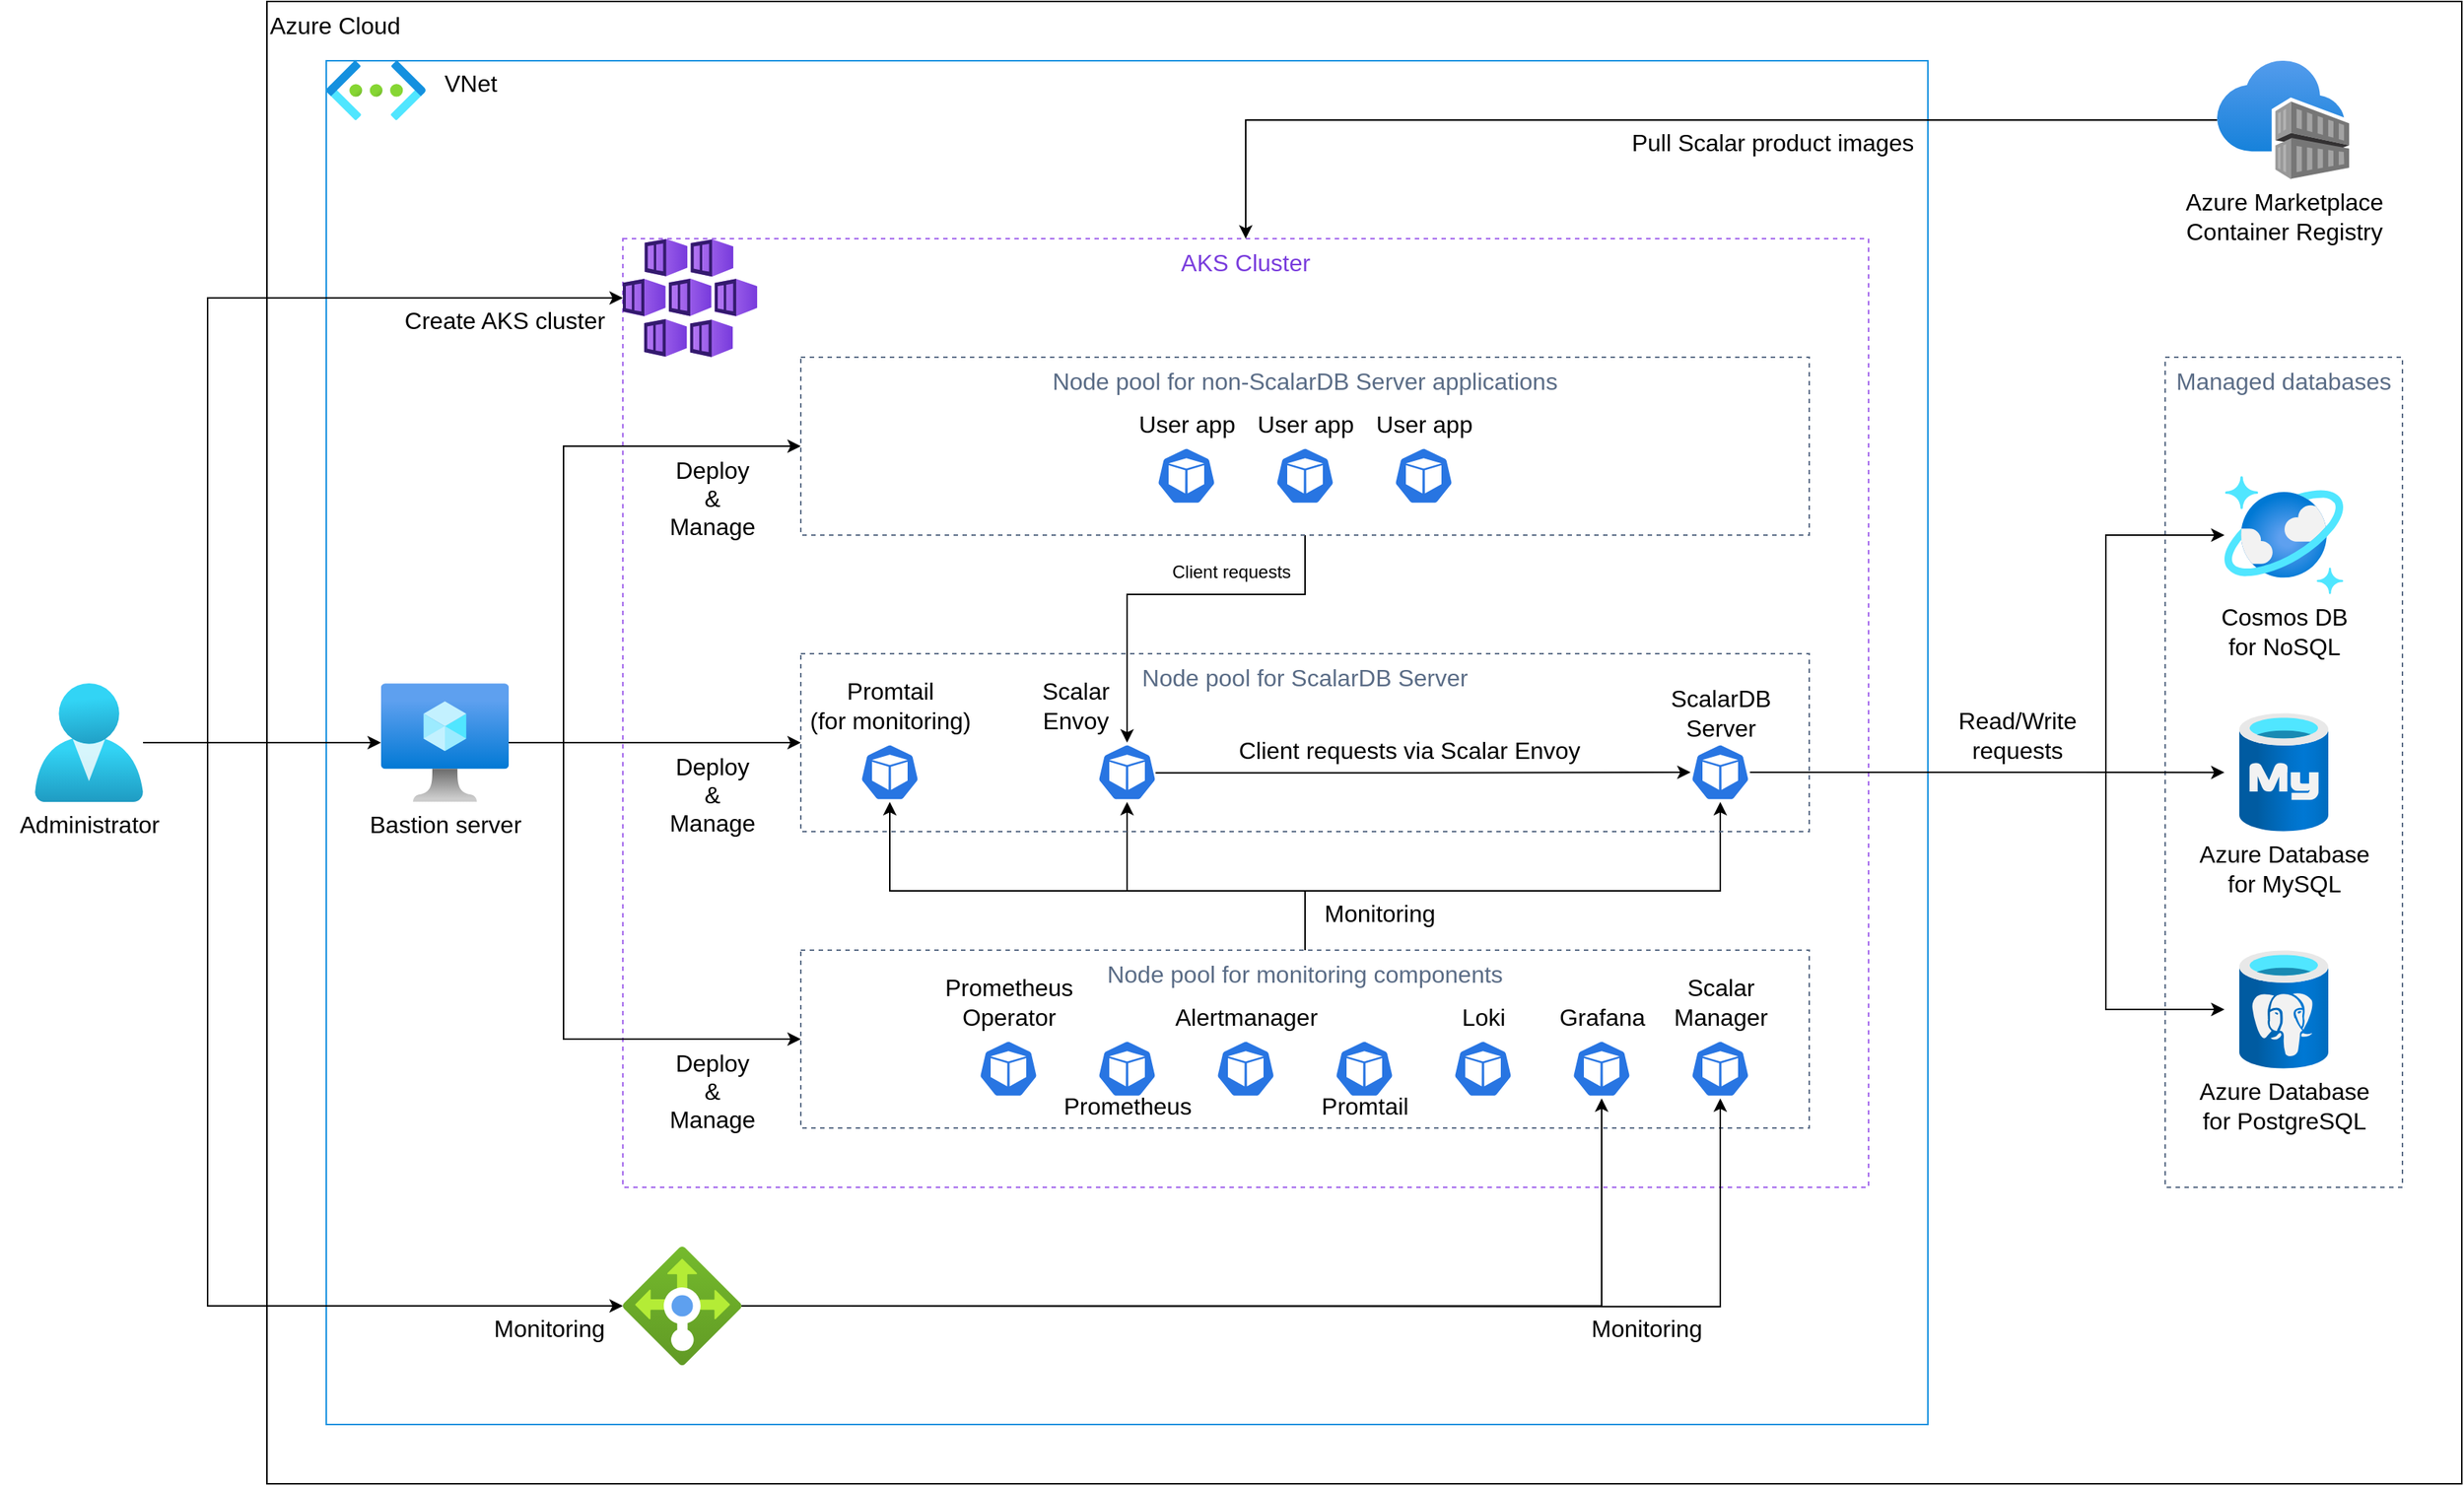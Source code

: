<mxfile version="21.6.3" type="google">
  <diagram id="od8Rnb8N7IRgNO0WA-l_" name="ページ1">
    <mxGraphModel grid="1" page="1" gridSize="10" guides="1" tooltips="1" connect="1" arrows="1" fold="1" pageScale="1" pageWidth="827" pageHeight="1169" math="0" shadow="0">
      <root>
        <mxCell id="0" />
        <mxCell id="1" parent="0" />
        <mxCell id="ggzyPnf8_bxXacelmLmM-10" value="Azure Cloud" style="fillColor=none;strokeColor=#000000;verticalAlign=top;fontStyle=0;fontColor=#000000;fontFamily=Helvetica;fontSize=16;align=left;" vertex="1" parent="1">
          <mxGeometry x="-680" y="80" width="1480" height="1000" as="geometry" />
        </mxCell>
        <mxCell id="ggzyPnf8_bxXacelmLmM-8" value="" style="fillColor=none;strokeColor=#1490df;verticalAlign=top;fontStyle=0;fontColor=#5A6C86;fontFamily=Helvetica;fontSize=12;align=left;" vertex="1" parent="1">
          <mxGeometry x="-640" y="120" width="1080" height="920" as="geometry" />
        </mxCell>
        <mxCell id="XumjTPw2hBYQ-sRrh7FU-17" value="AKS Cluster" style="fillColor=none;strokeColor=#a265ec;dashed=1;verticalAlign=top;fontStyle=0;fontColor=#7a3ddd;strokeWidth=1;fontSize=16;" vertex="1" parent="1">
          <mxGeometry x="-440" y="240" width="840" height="640" as="geometry" />
        </mxCell>
        <mxCell id="tqQFtVf9cBMd6XpxgD0x-8" style="edgeStyle=orthogonalEdgeStyle;rounded=0;orthogonalLoop=1;jettySize=auto;html=1;entryX=0.5;entryY=0;entryDx=0;entryDy=0;entryPerimeter=0;" edge="1" parent="1" source="tqQFtVf9cBMd6XpxgD0x-2" target="ggzyPnf8_bxXacelmLmM-24">
          <mxGeometry relative="1" as="geometry">
            <Array as="points">
              <mxPoint x="20" y="480" />
              <mxPoint x="-100" y="480" />
            </Array>
            <mxPoint x="-100" y="587.159" as="targetPoint" />
          </mxGeometry>
        </mxCell>
        <mxCell id="tqQFtVf9cBMd6XpxgD0x-2" value="Node pool for non-ScalarDB Server applications" style="fillColor=none;strokeColor=#5A6C86;dashed=1;verticalAlign=top;fontStyle=0;fontColor=#5A6C86;fontFamily=Helvetica;fontSize=16;" vertex="1" parent="1">
          <mxGeometry x="-320" y="320" width="680" height="120" as="geometry" />
        </mxCell>
        <mxCell id="XumjTPw2hBYQ-sRrh7FU-35" style="edgeStyle=orthogonalEdgeStyle;rounded=0;orthogonalLoop=1;jettySize=auto;html=1;fontFamily=Helvetica;fontSize=12;fontColor=#D05C17;" edge="1" parent="1" source="ggzyPnf8_bxXacelmLmM-14" target="ggzyPnf8_bxXacelmLmM-11">
          <mxGeometry relative="1" as="geometry">
            <mxPoint x="-763.636" y="580" as="sourcePoint" />
            <mxPoint x="-600" y="580" as="targetPoint" />
          </mxGeometry>
        </mxCell>
        <mxCell id="eG7ZQN_vo8qLT-gt9y6S-61" style="edgeStyle=orthogonalEdgeStyle;rounded=0;orthogonalLoop=1;jettySize=auto;html=1;entryX=0;entryY=0.5;entryDx=0;entryDy=0;entryPerimeter=0;" edge="1" parent="1" source="ggzyPnf8_bxXacelmLmM-14">
          <mxGeometry relative="1" as="geometry">
            <Array as="points">
              <mxPoint x="-720" y="580" />
              <mxPoint x="-720" y="280" />
            </Array>
            <mxPoint x="-763.636" y="580" as="sourcePoint" />
            <mxPoint x="-440" y="280" as="targetPoint" />
          </mxGeometry>
        </mxCell>
        <mxCell id="XumjTPw2hBYQ-sRrh7FU-36" value="Managed databases" style="fillColor=none;strokeColor=#5A6C86;dashed=1;verticalAlign=top;fontStyle=0;fontColor=#5A6C86;fontFamily=Helvetica;fontSize=16;" vertex="1" parent="1">
          <mxGeometry x="600" y="320" width="160" height="560" as="geometry" />
        </mxCell>
        <mxCell id="eG7ZQN_vo8qLT-gt9y6S-23" style="edgeStyle=orthogonalEdgeStyle;rounded=0;orthogonalLoop=1;jettySize=auto;html=1;entryX=0;entryY=0.5;entryDx=0;entryDy=0;entryPerimeter=0;" edge="1" parent="1" source="ggzyPnf8_bxXacelmLmM-25">
          <mxGeometry relative="1" as="geometry">
            <Array as="points">
              <mxPoint x="560" y="600" />
              <mxPoint x="560" y="440" />
            </Array>
            <mxPoint x="320.0" y="600.034" as="sourcePoint" />
            <mxPoint x="640" y="440" as="targetPoint" />
          </mxGeometry>
        </mxCell>
        <mxCell id="eG7ZQN_vo8qLT-gt9y6S-40" style="edgeStyle=orthogonalEdgeStyle;rounded=0;orthogonalLoop=1;jettySize=auto;html=1;" edge="1" parent="1" source="ggzyPnf8_bxXacelmLmM-25">
          <mxGeometry relative="1" as="geometry">
            <Array as="points">
              <mxPoint x="560" y="600" />
              <mxPoint x="560" y="760" />
            </Array>
            <mxPoint x="320.0" y="600.034" as="sourcePoint" />
            <mxPoint x="640" y="760" as="targetPoint" />
          </mxGeometry>
        </mxCell>
        <mxCell id="eG7ZQN_vo8qLT-gt9y6S-41" style="edgeStyle=orthogonalEdgeStyle;rounded=0;orthogonalLoop=1;jettySize=auto;html=1;" edge="1" parent="1" source="ggzyPnf8_bxXacelmLmM-25">
          <mxGeometry relative="1" as="geometry">
            <Array as="points" />
            <mxPoint x="320.0" y="600.034" as="sourcePoint" />
            <mxPoint x="640" y="600.1" as="targetPoint" />
          </mxGeometry>
        </mxCell>
        <mxCell id="eG7ZQN_vo8qLT-gt9y6S-33" style="edgeStyle=orthogonalEdgeStyle;rounded=0;orthogonalLoop=1;jettySize=auto;html=1;entryX=0.5;entryY=1;entryDx=0;entryDy=0;entryPerimeter=0;" edge="1" parent="1" source="XumjTPw2hBYQ-sRrh7FU-18" target="ggzyPnf8_bxXacelmLmM-24">
          <mxGeometry relative="1" as="geometry">
            <Array as="points">
              <mxPoint x="20" y="680" />
              <mxPoint x="-100" y="680" />
            </Array>
            <mxPoint x="-100" y="612.841" as="targetPoint" />
          </mxGeometry>
        </mxCell>
        <mxCell id="eG7ZQN_vo8qLT-gt9y6S-34" style="edgeStyle=orthogonalEdgeStyle;rounded=0;orthogonalLoop=1;jettySize=auto;html=1;entryX=0.5;entryY=1;entryDx=0;entryDy=0;entryPerimeter=0;" edge="1" parent="1" source="XumjTPw2hBYQ-sRrh7FU-18" target="ggzyPnf8_bxXacelmLmM-25">
          <mxGeometry relative="1" as="geometry">
            <Array as="points">
              <mxPoint x="20" y="680" />
              <mxPoint x="300" y="680" />
            </Array>
            <mxPoint x="299.966" y="612.841" as="targetPoint" />
          </mxGeometry>
        </mxCell>
        <mxCell id="eG7ZQN_vo8qLT-gt9y6S-68" style="edgeStyle=orthogonalEdgeStyle;rounded=0;orthogonalLoop=1;jettySize=auto;html=1;entryX=0.5;entryY=1;entryDx=0;entryDy=0;entryPerimeter=0;" edge="1" parent="1" source="XumjTPw2hBYQ-sRrh7FU-18" target="ggzyPnf8_bxXacelmLmM-23">
          <mxGeometry relative="1" as="geometry">
            <Array as="points">
              <mxPoint x="20" y="680" />
              <mxPoint x="-260" y="680" />
            </Array>
            <mxPoint x="-260" y="612.841" as="targetPoint" />
          </mxGeometry>
        </mxCell>
        <mxCell id="XumjTPw2hBYQ-sRrh7FU-18" value="Node pool for monitoring components" style="fillColor=none;strokeColor=#5A6C86;dashed=1;verticalAlign=top;fontStyle=0;fontColor=#5A6C86;fontFamily=Helvetica;fontSize=16;" vertex="1" parent="1">
          <mxGeometry x="-320" y="720" width="680" height="120" as="geometry" />
        </mxCell>
        <mxCell id="XumjTPw2hBYQ-sRrh7FU-22" value="Node pool for ScalarDB Server" style="fillColor=none;strokeColor=#5A6C86;dashed=1;verticalAlign=top;fontStyle=0;fontColor=#5A6C86;fontFamily=Helvetica;fontSize=16;" vertex="1" parent="1">
          <mxGeometry x="-320" y="520" width="680" height="120" as="geometry" />
        </mxCell>
        <mxCell id="XumjTPw2hBYQ-sRrh7FU-32" value="" style="edgeStyle=orthogonalEdgeStyle;rounded=0;orthogonalLoop=1;jettySize=auto;html=1;fontFamily=Helvetica;fontSize=12;fontColor=#D05C17;exitX=1;exitY=0.5;exitDx=0;exitDy=0;exitPerimeter=0;entryX=0;entryY=0.5;entryDx=0;entryDy=0;" edge="1" parent="1" target="XumjTPw2hBYQ-sRrh7FU-18">
          <mxGeometry relative="1" as="geometry">
            <Array as="points">
              <mxPoint x="-480" y="580" />
              <mxPoint x="-480" y="780" />
            </Array>
            <mxPoint x="-520" y="580" as="sourcePoint" />
          </mxGeometry>
        </mxCell>
        <mxCell id="XumjTPw2hBYQ-sRrh7FU-33" value="" style="edgeStyle=orthogonalEdgeStyle;rounded=0;orthogonalLoop=1;jettySize=auto;html=1;fontFamily=Helvetica;fontSize=12;fontColor=#D05C17;entryX=0;entryY=0.5;entryDx=0;entryDy=0;exitX=1;exitY=0.5;exitDx=0;exitDy=0;exitPerimeter=0;" edge="1" parent="1" target="XumjTPw2hBYQ-sRrh7FU-22">
          <mxGeometry relative="1" as="geometry">
            <mxPoint x="-520" y="580" as="sourcePoint" />
            <Array as="points">
              <mxPoint x="-510" y="580" />
              <mxPoint x="-510" y="580" />
            </Array>
          </mxGeometry>
        </mxCell>
        <mxCell id="tqQFtVf9cBMd6XpxgD0x-12" style="edgeStyle=orthogonalEdgeStyle;rounded=0;orthogonalLoop=1;jettySize=auto;html=1;" edge="1" parent="1" source="ggzyPnf8_bxXacelmLmM-11" target="tqQFtVf9cBMd6XpxgD0x-2">
          <mxGeometry relative="1" as="geometry">
            <Array as="points">
              <mxPoint x="-480" y="580" />
              <mxPoint x="-480" y="380" />
            </Array>
            <mxPoint x="-520" y="580" as="sourcePoint" />
          </mxGeometry>
        </mxCell>
        <mxCell id="eG7ZQN_vo8qLT-gt9y6S-7" value="ScalarDB&lt;br&gt;Server" style="text;html=1;align=center;verticalAlign=middle;resizable=0;points=[];autosize=1;strokeColor=none;fillColor=none;fontSize=16;" vertex="1" parent="1">
          <mxGeometry x="255" y="535" width="90" height="50" as="geometry" />
        </mxCell>
        <mxCell id="eG7ZQN_vo8qLT-gt9y6S-8" value="Scalar&lt;br&gt;Envoy" style="text;html=1;align=center;verticalAlign=middle;resizable=0;points=[];autosize=1;strokeColor=none;fillColor=none;fontSize=16;" vertex="1" parent="1">
          <mxGeometry x="-170" y="530" width="70" height="50" as="geometry" />
        </mxCell>
        <mxCell id="eG7ZQN_vo8qLT-gt9y6S-9" value="Prometheus&lt;br style=&quot;font-size: 16px;&quot;&gt;Operator" style="text;html=1;align=center;verticalAlign=middle;resizable=0;points=[];autosize=1;strokeColor=none;fillColor=none;fontSize=16;" vertex="1" parent="1">
          <mxGeometry x="-235" y="730" width="110" height="50" as="geometry" />
        </mxCell>
        <mxCell id="eG7ZQN_vo8qLT-gt9y6S-10" value="Prometheus" style="text;html=1;align=center;verticalAlign=middle;resizable=0;points=[];autosize=1;strokeColor=none;fillColor=none;fontSize=16;" vertex="1" parent="1">
          <mxGeometry x="-155" y="810" width="110" height="30" as="geometry" />
        </mxCell>
        <mxCell id="eG7ZQN_vo8qLT-gt9y6S-11" value="Grafana" style="text;html=1;align=center;verticalAlign=middle;resizable=0;points=[];autosize=1;strokeColor=none;fillColor=none;fontSize=16;" vertex="1" parent="1">
          <mxGeometry x="180" y="750" width="80" height="30" as="geometry" />
        </mxCell>
        <mxCell id="eG7ZQN_vo8qLT-gt9y6S-12" value="Scalar&lt;br&gt;Manager" style="text;html=1;align=center;verticalAlign=middle;resizable=0;points=[];autosize=1;strokeColor=none;fillColor=none;fontSize=16;" vertex="1" parent="1">
          <mxGeometry x="255" y="730" width="90" height="50" as="geometry" />
        </mxCell>
        <mxCell id="eG7ZQN_vo8qLT-gt9y6S-24" style="edgeStyle=orthogonalEdgeStyle;rounded=0;orthogonalLoop=1;jettySize=auto;html=1;exitX=0.98;exitY=0.51;exitDx=0;exitDy=0;exitPerimeter=0;" edge="1" parent="1" source="ggzyPnf8_bxXacelmLmM-24" target="ggzyPnf8_bxXacelmLmM-25">
          <mxGeometry relative="1" as="geometry">
            <mxPoint x="-80" y="600.0" as="sourcePoint" />
            <mxPoint x="280.0" y="600.034" as="targetPoint" />
          </mxGeometry>
        </mxCell>
        <mxCell id="eG7ZQN_vo8qLT-gt9y6S-29" value="Alertmanager" style="text;html=1;align=center;verticalAlign=middle;resizable=0;points=[];autosize=1;strokeColor=none;fillColor=none;fontSize=16;" vertex="1" parent="1">
          <mxGeometry x="-80" y="750" width="120" height="30" as="geometry" />
        </mxCell>
        <mxCell id="eG7ZQN_vo8qLT-gt9y6S-30" value="User app" style="text;html=1;align=center;verticalAlign=middle;resizable=0;points=[];autosize=1;strokeColor=none;fillColor=none;fontSize=16;" vertex="1" parent="1">
          <mxGeometry x="55" y="350" width="90" height="30" as="geometry" />
        </mxCell>
        <mxCell id="eG7ZQN_vo8qLT-gt9y6S-35" value="Monitoring" style="text;html=1;align=center;verticalAlign=middle;resizable=0;points=[];autosize=1;strokeColor=none;fillColor=none;fontSize=16;" vertex="1" parent="1">
          <mxGeometry x="20" y="680" width="100" height="30" as="geometry" />
        </mxCell>
        <mxCell id="eG7ZQN_vo8qLT-gt9y6S-36" value="Bastion server" style="text;html=1;align=center;verticalAlign=middle;resizable=0;points=[];autosize=1;strokeColor=none;fillColor=none;fontSize=16;" vertex="1" parent="1">
          <mxGeometry x="-625" y="620.0" width="130" height="30" as="geometry" />
        </mxCell>
        <mxCell id="eG7ZQN_vo8qLT-gt9y6S-45" style="edgeStyle=orthogonalEdgeStyle;rounded=0;orthogonalLoop=1;jettySize=auto;html=1;entryX=0.5;entryY=1;entryDx=0;entryDy=0;entryPerimeter=0;" edge="1" parent="1" target="ggzyPnf8_bxXacelmLmM-22">
          <mxGeometry relative="1" as="geometry">
            <mxPoint x="-360" y="960" as="sourcePoint" />
            <mxPoint x="300" y="812.841" as="targetPoint" />
          </mxGeometry>
        </mxCell>
        <mxCell id="eG7ZQN_vo8qLT-gt9y6S-50" style="edgeStyle=orthogonalEdgeStyle;rounded=0;orthogonalLoop=1;jettySize=auto;html=1;entryX=0.5;entryY=1;entryDx=0;entryDy=0;entryPerimeter=0;" edge="1" parent="1" source="ggzyPnf8_bxXacelmLmM-12" target="ggzyPnf8_bxXacelmLmM-21">
          <mxGeometry relative="1" as="geometry">
            <mxPoint x="-360" y="960" as="sourcePoint" />
            <mxPoint x="220" y="820" as="targetPoint" />
          </mxGeometry>
        </mxCell>
        <mxCell id="eG7ZQN_vo8qLT-gt9y6S-49" value="Monitoring" style="text;html=1;align=center;verticalAlign=middle;resizable=0;points=[];autosize=1;strokeColor=none;fillColor=none;fontSize=16;" vertex="1" parent="1">
          <mxGeometry x="-540" y="960" width="100" height="30" as="geometry" />
        </mxCell>
        <mxCell id="tqQFtVf9cBMd6XpxgD0x-11" style="edgeStyle=orthogonalEdgeStyle;rounded=0;orthogonalLoop=1;jettySize=auto;html=1;" edge="1" parent="1" source="ggzyPnf8_bxXacelmLmM-14" target="ggzyPnf8_bxXacelmLmM-12">
          <mxGeometry relative="1" as="geometry">
            <Array as="points">
              <mxPoint x="-720" y="580" />
              <mxPoint x="-720" y="960" />
            </Array>
            <mxPoint x="-763.636" y="580" as="sourcePoint" />
            <mxPoint x="-440" y="960" as="targetPoint" />
          </mxGeometry>
        </mxCell>
        <mxCell id="eG7ZQN_vo8qLT-gt9y6S-51" value="Administrator" style="text;html=1;align=center;verticalAlign=middle;resizable=0;points=[];autosize=1;strokeColor=none;fillColor=none;fontSize=16;" vertex="1" parent="1">
          <mxGeometry x="-860" y="620" width="120" height="30" as="geometry" />
        </mxCell>
        <mxCell id="tqQFtVf9cBMd6XpxgD0x-10" style="edgeStyle=orthogonalEdgeStyle;rounded=0;orthogonalLoop=1;jettySize=auto;html=1;" edge="1" parent="1" source="ggzyPnf8_bxXacelmLmM-4" target="XumjTPw2hBYQ-sRrh7FU-17">
          <mxGeometry relative="1" as="geometry">
            <mxPoint x="640" y="160" as="sourcePoint" />
          </mxGeometry>
        </mxCell>
        <mxCell id="eG7ZQN_vo8qLT-gt9y6S-55" value="Azure Marketplace&lt;br style=&quot;font-size: 16px;&quot;&gt;Container Registry" style="text;html=1;align=center;verticalAlign=middle;resizable=0;points=[];autosize=1;strokeColor=none;fillColor=none;fontSize=16;" vertex="1" parent="1">
          <mxGeometry x="599.59" y="200" width="160" height="50" as="geometry" />
        </mxCell>
        <mxCell id="eG7ZQN_vo8qLT-gt9y6S-57" value="Pull Scalar product images" style="text;html=1;align=center;verticalAlign=middle;resizable=0;points=[];autosize=1;strokeColor=none;fillColor=none;fontSize=16;" vertex="1" parent="1">
          <mxGeometry x="230" y="160" width="210" height="30" as="geometry" />
        </mxCell>
        <mxCell id="eG7ZQN_vo8qLT-gt9y6S-59" value="Create AKS cluster" style="text;html=1;align=center;verticalAlign=middle;resizable=0;points=[];autosize=1;strokeColor=none;fillColor=none;fontSize=16;" vertex="1" parent="1">
          <mxGeometry x="-600" y="280" width="160" height="30" as="geometry" />
        </mxCell>
        <mxCell id="eG7ZQN_vo8qLT-gt9y6S-64" value="Loki" style="text;html=1;align=center;verticalAlign=middle;resizable=0;points=[];autosize=1;strokeColor=none;fillColor=none;fontSize=16;" vertex="1" parent="1">
          <mxGeometry x="115" y="750" width="50" height="30" as="geometry" />
        </mxCell>
        <mxCell id="eG7ZQN_vo8qLT-gt9y6S-65" value="Promtail" style="text;html=1;align=center;verticalAlign=middle;resizable=0;points=[];autosize=1;strokeColor=none;fillColor=none;fontSize=16;" vertex="1" parent="1">
          <mxGeometry x="20" y="810" width="80" height="30" as="geometry" />
        </mxCell>
        <mxCell id="eG7ZQN_vo8qLT-gt9y6S-67" value="Promtail&lt;br style=&quot;font-size: 16px;&quot;&gt;(for monitoring)" style="text;html=1;align=center;verticalAlign=middle;resizable=0;points=[];autosize=1;strokeColor=none;fillColor=none;fontSize=16;" vertex="1" parent="1">
          <mxGeometry x="-325" y="530" width="130" height="50" as="geometry" />
        </mxCell>
        <mxCell id="eG7ZQN_vo8qLT-gt9y6S-69" value="Cosmos DB&lt;br style=&quot;font-size: 16px;&quot;&gt;for NoSQL" style="text;html=1;align=center;verticalAlign=middle;resizable=0;points=[];autosize=1;strokeColor=none;fillColor=none;fontSize=16;" vertex="1" parent="1">
          <mxGeometry x="625" y="480" width="110" height="50" as="geometry" />
        </mxCell>
        <mxCell id="eG7ZQN_vo8qLT-gt9y6S-70" value="Azure Database&lt;br style=&quot;font-size: 16px;&quot;&gt;for MySQL" style="text;html=1;align=center;verticalAlign=middle;resizable=0;points=[];autosize=1;strokeColor=none;fillColor=none;fontSize=16;" vertex="1" parent="1">
          <mxGeometry x="609.59" y="640" width="140" height="50" as="geometry" />
        </mxCell>
        <mxCell id="eG7ZQN_vo8qLT-gt9y6S-71" value="Azure Database&lt;br style=&quot;font-size: 16px;&quot;&gt;for PostgreSQL" style="text;html=1;align=center;verticalAlign=middle;resizable=0;points=[];autosize=1;strokeColor=none;fillColor=none;fontSize=16;" vertex="1" parent="1">
          <mxGeometry x="609.59" y="800" width="140" height="50" as="geometry" />
        </mxCell>
        <mxCell id="eG7ZQN_vo8qLT-gt9y6S-73" value="Client requests via Scalar Envoy" style="text;html=1;align=center;verticalAlign=middle;resizable=0;points=[];autosize=1;strokeColor=none;fillColor=none;fontSize=16;" vertex="1" parent="1">
          <mxGeometry x="-35" y="570" width="250" height="30" as="geometry" />
        </mxCell>
        <mxCell id="eG7ZQN_vo8qLT-gt9y6S-74" value="Read/Write&lt;br style=&quot;font-size: 16px;&quot;&gt;requests" style="text;html=1;align=center;verticalAlign=middle;resizable=0;points=[];autosize=1;strokeColor=none;fillColor=none;fontSize=16;" vertex="1" parent="1">
          <mxGeometry x="450" y="550.0" width="100" height="50" as="geometry" />
        </mxCell>
        <mxCell id="tqQFtVf9cBMd6XpxgD0x-9" value="Client requests" style="text;html=1;align=center;verticalAlign=middle;resizable=0;points=[];autosize=1;strokeColor=none;fillColor=none;" vertex="1" parent="1">
          <mxGeometry x="-80" y="450" width="100" height="30" as="geometry" />
        </mxCell>
        <mxCell id="tqQFtVf9cBMd6XpxgD0x-13" value="Deploy&lt;br&gt;&amp;amp;&lt;br&gt;Manage" style="text;html=1;align=center;verticalAlign=middle;resizable=0;points=[];autosize=1;strokeColor=none;fillColor=none;fontSize=16;" vertex="1" parent="1">
          <mxGeometry x="-420" y="780" width="80" height="70" as="geometry" />
        </mxCell>
        <mxCell id="tqQFtVf9cBMd6XpxgD0x-18" value="User app" style="text;html=1;align=center;verticalAlign=middle;resizable=0;points=[];autosize=1;strokeColor=none;fillColor=none;fontSize=16;" vertex="1" parent="1">
          <mxGeometry x="-25" y="350" width="90" height="30" as="geometry" />
        </mxCell>
        <mxCell id="tqQFtVf9cBMd6XpxgD0x-19" value="User app" style="text;html=1;align=center;verticalAlign=middle;resizable=0;points=[];autosize=1;strokeColor=none;fillColor=none;fontSize=16;" vertex="1" parent="1">
          <mxGeometry x="-105" y="350" width="90" height="30" as="geometry" />
        </mxCell>
        <mxCell id="tqQFtVf9cBMd6XpxgD0x-21" value="Monitoring" style="text;html=1;align=center;verticalAlign=middle;resizable=0;points=[];autosize=1;strokeColor=none;fillColor=none;fontSize=16;" vertex="1" parent="1">
          <mxGeometry x="200" y="960" width="100" height="30" as="geometry" />
        </mxCell>
        <mxCell id="ggzyPnf8_bxXacelmLmM-1" value="" style="image;aspect=fixed;html=1;points=[];align=center;fontSize=12;image=img/lib/azure2/databases/Azure_Cosmos_DB.svg;" vertex="1" parent="1">
          <mxGeometry x="640" y="400" width="80" height="80" as="geometry" />
        </mxCell>
        <mxCell id="ggzyPnf8_bxXacelmLmM-2" value="" style="image;aspect=fixed;html=1;points=[];align=center;fontSize=12;image=img/lib/azure2/databases/Azure_Database_MySQL_Server.svg;" vertex="1" parent="1">
          <mxGeometry x="650" y="560.0" width="60" height="80" as="geometry" />
        </mxCell>
        <mxCell id="ggzyPnf8_bxXacelmLmM-3" value="" style="image;aspect=fixed;html=1;points=[];align=center;fontSize=12;image=img/lib/azure2/databases/Azure_Database_PostgreSQL_Server.svg;" vertex="1" parent="1">
          <mxGeometry x="650" y="720" width="60" height="80" as="geometry" />
        </mxCell>
        <mxCell id="ggzyPnf8_bxXacelmLmM-4" value="" style="image;aspect=fixed;html=1;points=[];align=center;fontSize=12;image=img/lib/azure2/containers/Container_Registries.svg;" vertex="1" parent="1">
          <mxGeometry x="635" y="120" width="89.17" height="80" as="geometry" />
        </mxCell>
        <mxCell id="ggzyPnf8_bxXacelmLmM-5" value="" style="image;aspect=fixed;html=1;points=[];align=center;fontSize=12;image=img/lib/azure2/containers/Kubernetes_Services.svg;" vertex="1" parent="1">
          <mxGeometry x="-440" y="240" width="90.66" height="80" as="geometry" />
        </mxCell>
        <mxCell id="ggzyPnf8_bxXacelmLmM-6" value="" style="image;aspect=fixed;html=1;points=[];align=center;fontSize=12;image=img/lib/azure2/networking/Virtual_Networks.svg;" vertex="1" parent="1">
          <mxGeometry x="-640" y="120" width="67" height="40" as="geometry" />
        </mxCell>
        <mxCell id="ggzyPnf8_bxXacelmLmM-9" value="VNet" style="text;html=1;align=center;verticalAlign=middle;resizable=0;points=[];autosize=1;strokeColor=none;fillColor=none;fontSize=16;" vertex="1" parent="1">
          <mxGeometry x="-573" y="120" width="60" height="30" as="geometry" />
        </mxCell>
        <mxCell id="ggzyPnf8_bxXacelmLmM-11" value="" style="image;aspect=fixed;html=1;points=[];align=center;fontSize=12;image=img/lib/azure2/compute/Virtual_Machine.svg;" vertex="1" parent="1">
          <mxGeometry x="-603.12" y="540" width="86.25" height="80" as="geometry" />
        </mxCell>
        <mxCell id="ggzyPnf8_bxXacelmLmM-12" value="" style="image;aspect=fixed;html=1;points=[];align=center;fontSize=12;image=img/lib/azure2/networking/Load_Balancers.svg;" vertex="1" parent="1">
          <mxGeometry x="-440" y="920" width="80" height="80" as="geometry" />
        </mxCell>
        <mxCell id="ggzyPnf8_bxXacelmLmM-14" value="" style="image;aspect=fixed;html=1;points=[];align=center;fontSize=12;image=img/lib/azure2/identity/Users.svg;" vertex="1" parent="1">
          <mxGeometry x="-836.57" y="540" width="73.14" height="80" as="geometry" />
        </mxCell>
        <mxCell id="ggzyPnf8_bxXacelmLmM-16" value="" style="sketch=0;html=1;dashed=0;whitespace=wrap;fillColor=#2875E2;strokeColor=#ffffff;points=[[0.005,0.63,0],[0.1,0.2,0],[0.9,0.2,0],[0.5,0,0],[0.995,0.63,0],[0.72,0.99,0],[0.5,1,0],[0.28,0.99,0]];verticalLabelPosition=bottom;align=center;verticalAlign=top;shape=mxgraph.kubernetes.icon;prIcon=pod" vertex="1" parent="1">
          <mxGeometry x="-200" y="780" width="40" height="40" as="geometry" />
        </mxCell>
        <mxCell id="ggzyPnf8_bxXacelmLmM-17" value="" style="sketch=0;html=1;dashed=0;whitespace=wrap;fillColor=#2875E2;strokeColor=#ffffff;points=[[0.005,0.63,0],[0.1,0.2,0],[0.9,0.2,0],[0.5,0,0],[0.995,0.63,0],[0.72,0.99,0],[0.5,1,0],[0.28,0.99,0]];verticalLabelPosition=bottom;align=center;verticalAlign=top;shape=mxgraph.kubernetes.icon;prIcon=pod" vertex="1" parent="1">
          <mxGeometry x="-120" y="780" width="40" height="40" as="geometry" />
        </mxCell>
        <mxCell id="ggzyPnf8_bxXacelmLmM-18" value="" style="sketch=0;html=1;dashed=0;whitespace=wrap;fillColor=#2875E2;strokeColor=#ffffff;points=[[0.005,0.63,0],[0.1,0.2,0],[0.9,0.2,0],[0.5,0,0],[0.995,0.63,0],[0.72,0.99,0],[0.5,1,0],[0.28,0.99,0]];verticalLabelPosition=bottom;align=center;verticalAlign=top;shape=mxgraph.kubernetes.icon;prIcon=pod" vertex="1" parent="1">
          <mxGeometry x="-40" y="780" width="40" height="40" as="geometry" />
        </mxCell>
        <mxCell id="ggzyPnf8_bxXacelmLmM-19" value="" style="sketch=0;html=1;dashed=0;whitespace=wrap;fillColor=#2875E2;strokeColor=#ffffff;points=[[0.005,0.63,0],[0.1,0.2,0],[0.9,0.2,0],[0.5,0,0],[0.995,0.63,0],[0.72,0.99,0],[0.5,1,0],[0.28,0.99,0]];verticalLabelPosition=bottom;align=center;verticalAlign=top;shape=mxgraph.kubernetes.icon;prIcon=pod" vertex="1" parent="1">
          <mxGeometry x="40" y="780" width="40" height="40" as="geometry" />
        </mxCell>
        <mxCell id="ggzyPnf8_bxXacelmLmM-20" value="" style="sketch=0;html=1;dashed=0;whitespace=wrap;fillColor=#2875E2;strokeColor=#ffffff;points=[[0.005,0.63,0],[0.1,0.2,0],[0.9,0.2,0],[0.5,0,0],[0.995,0.63,0],[0.72,0.99,0],[0.5,1,0],[0.28,0.99,0]];verticalLabelPosition=bottom;align=center;verticalAlign=top;shape=mxgraph.kubernetes.icon;prIcon=pod" vertex="1" parent="1">
          <mxGeometry x="120" y="780" width="40" height="40" as="geometry" />
        </mxCell>
        <mxCell id="ggzyPnf8_bxXacelmLmM-21" value="" style="sketch=0;html=1;dashed=0;whitespace=wrap;fillColor=#2875E2;strokeColor=#ffffff;points=[[0.005,0.63,0],[0.1,0.2,0],[0.9,0.2,0],[0.5,0,0],[0.995,0.63,0],[0.72,0.99,0],[0.5,1,0],[0.28,0.99,0]];verticalLabelPosition=bottom;align=center;verticalAlign=top;shape=mxgraph.kubernetes.icon;prIcon=pod" vertex="1" parent="1">
          <mxGeometry x="200" y="780" width="40" height="40" as="geometry" />
        </mxCell>
        <mxCell id="ggzyPnf8_bxXacelmLmM-22" value="" style="sketch=0;html=1;dashed=0;whitespace=wrap;fillColor=#2875E2;strokeColor=#ffffff;points=[[0.005,0.63,0],[0.1,0.2,0],[0.9,0.2,0],[0.5,0,0],[0.995,0.63,0],[0.72,0.99,0],[0.5,1,0],[0.28,0.99,0]];verticalLabelPosition=bottom;align=center;verticalAlign=top;shape=mxgraph.kubernetes.icon;prIcon=pod" vertex="1" parent="1">
          <mxGeometry x="280" y="780" width="40" height="40" as="geometry" />
        </mxCell>
        <mxCell id="ggzyPnf8_bxXacelmLmM-23" value="" style="sketch=0;html=1;dashed=0;whitespace=wrap;fillColor=#2875E2;strokeColor=#ffffff;points=[[0.005,0.63,0],[0.1,0.2,0],[0.9,0.2,0],[0.5,0,0],[0.995,0.63,0],[0.72,0.99,0],[0.5,1,0],[0.28,0.99,0]];verticalLabelPosition=bottom;align=center;verticalAlign=top;shape=mxgraph.kubernetes.icon;prIcon=pod" vertex="1" parent="1">
          <mxGeometry x="-280" y="580" width="40" height="40" as="geometry" />
        </mxCell>
        <mxCell id="ggzyPnf8_bxXacelmLmM-24" value="" style="sketch=0;html=1;dashed=0;whitespace=wrap;fillColor=#2875E2;strokeColor=#ffffff;points=[[0.005,0.63,0],[0.1,0.2,0],[0.9,0.2,0],[0.5,0,0],[0.995,0.63,0],[0.72,0.99,0],[0.5,1,0],[0.28,0.99,0]];verticalLabelPosition=bottom;align=center;verticalAlign=top;shape=mxgraph.kubernetes.icon;prIcon=pod" vertex="1" parent="1">
          <mxGeometry x="-120" y="580" width="40" height="40" as="geometry" />
        </mxCell>
        <mxCell id="ggzyPnf8_bxXacelmLmM-25" value="" style="sketch=0;html=1;dashed=0;whitespace=wrap;fillColor=#2875E2;strokeColor=#ffffff;points=[[0.005,0.63,0],[0.1,0.2,0],[0.9,0.2,0],[0.5,0,0],[0.995,0.63,0],[0.72,0.99,0],[0.5,1,0],[0.28,0.99,0]];verticalLabelPosition=bottom;align=center;verticalAlign=top;shape=mxgraph.kubernetes.icon;prIcon=pod" vertex="1" parent="1">
          <mxGeometry x="280" y="580" width="40" height="40" as="geometry" />
        </mxCell>
        <mxCell id="ggzyPnf8_bxXacelmLmM-26" value="" style="sketch=0;html=1;dashed=0;whitespace=wrap;fillColor=#2875E2;strokeColor=#ffffff;points=[[0.005,0.63,0],[0.1,0.2,0],[0.9,0.2,0],[0.5,0,0],[0.995,0.63,0],[0.72,0.99,0],[0.5,1,0],[0.28,0.99,0]];verticalLabelPosition=bottom;align=center;verticalAlign=top;shape=mxgraph.kubernetes.icon;prIcon=pod" vertex="1" parent="1">
          <mxGeometry x="-80" y="380" width="40" height="40" as="geometry" />
        </mxCell>
        <mxCell id="ggzyPnf8_bxXacelmLmM-27" value="" style="sketch=0;html=1;dashed=0;whitespace=wrap;fillColor=#2875E2;strokeColor=#ffffff;points=[[0.005,0.63,0],[0.1,0.2,0],[0.9,0.2,0],[0.5,0,0],[0.995,0.63,0],[0.72,0.99,0],[0.5,1,0],[0.28,0.99,0]];verticalLabelPosition=bottom;align=center;verticalAlign=top;shape=mxgraph.kubernetes.icon;prIcon=pod" vertex="1" parent="1">
          <mxGeometry y="380" width="40" height="40" as="geometry" />
        </mxCell>
        <mxCell id="ggzyPnf8_bxXacelmLmM-28" value="" style="sketch=0;html=1;dashed=0;whitespace=wrap;fillColor=#2875E2;strokeColor=#ffffff;points=[[0.005,0.63,0],[0.1,0.2,0],[0.9,0.2,0],[0.5,0,0],[0.995,0.63,0],[0.72,0.99,0],[0.5,1,0],[0.28,0.99,0]];verticalLabelPosition=bottom;align=center;verticalAlign=top;shape=mxgraph.kubernetes.icon;prIcon=pod" vertex="1" parent="1">
          <mxGeometry x="80" y="380" width="40" height="40" as="geometry" />
        </mxCell>
        <mxCell id="sKDn22yu-tVikwI7lRXJ-1" value="Deploy&lt;br&gt;&amp;amp;&lt;br&gt;Manage" style="text;html=1;align=center;verticalAlign=middle;resizable=0;points=[];autosize=1;strokeColor=none;fillColor=none;fontSize=16;" vertex="1" parent="1">
          <mxGeometry x="-420" y="580" width="80" height="70" as="geometry" />
        </mxCell>
        <mxCell id="sKDn22yu-tVikwI7lRXJ-2" value="Deploy&lt;br&gt;&amp;amp;&lt;br&gt;Manage" style="text;html=1;align=center;verticalAlign=middle;resizable=0;points=[];autosize=1;strokeColor=none;fillColor=none;fontSize=16;" vertex="1" parent="1">
          <mxGeometry x="-420" y="380" width="80" height="70" as="geometry" />
        </mxCell>
      </root>
    </mxGraphModel>
  </diagram>
</mxfile>
